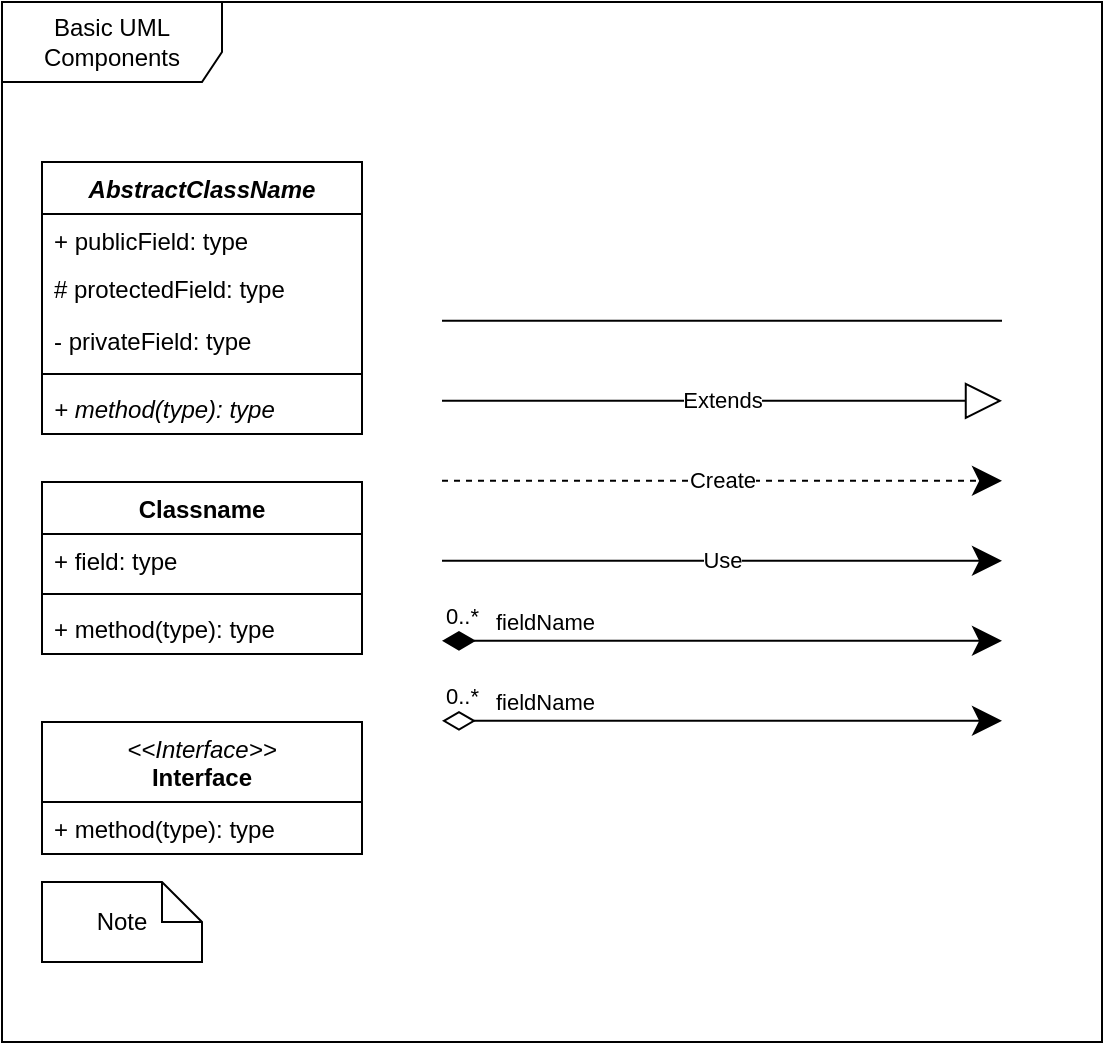 <mxfile version="22.1.16" type="device">
  <diagram name="Page-1" id="c4acf3e9-155e-7222-9cf6-157b1a14988f">
    <mxGraphModel dx="2074" dy="2297" grid="1" gridSize="10" guides="1" tooltips="1" connect="1" arrows="1" fold="1" page="1" pageScale="1" pageWidth="850" pageHeight="1100" background="none" math="0" shadow="0">
      <root>
        <mxCell id="0" />
        <mxCell id="1" parent="0" />
        <mxCell id="b37yQvhehZbOhli8LMTc-21" value="" style="group" parent="1" vertex="1" connectable="0">
          <mxGeometry x="160" y="-1080" width="550" height="520" as="geometry" />
        </mxCell>
        <mxCell id="nCatC-4cjdaNab20l5gE-1" value="Use" style="endArrow=classic;endSize=12;html=1;rounded=0;endFill=1;" parent="b37yQvhehZbOhli8LMTc-21" edge="1">
          <mxGeometry width="160" relative="1" as="geometry">
            <mxPoint x="220" y="279.43" as="sourcePoint" />
            <mxPoint x="500" y="279.43" as="targetPoint" />
          </mxGeometry>
        </mxCell>
        <mxCell id="nCatC-4cjdaNab20l5gE-2" value="Extends" style="endArrow=block;endSize=16;endFill=0;html=1;rounded=0;" parent="b37yQvhehZbOhli8LMTc-21" edge="1">
          <mxGeometry width="160" relative="1" as="geometry">
            <mxPoint x="220" y="199.43" as="sourcePoint" />
            <mxPoint x="500" y="199.43" as="targetPoint" />
          </mxGeometry>
        </mxCell>
        <mxCell id="nCatC-4cjdaNab20l5gE-5" value="Classname" style="swimlane;fontStyle=1;align=center;verticalAlign=top;childLayout=stackLayout;horizontal=1;startSize=26;horizontalStack=0;resizeParent=1;resizeParentMax=0;resizeLast=0;collapsible=1;marginBottom=0;whiteSpace=wrap;html=1;" parent="b37yQvhehZbOhli8LMTc-21" vertex="1">
          <mxGeometry x="20" y="240" width="160" height="86" as="geometry">
            <mxRectangle x="40" y="-440" width="100" height="30" as="alternateBounds" />
          </mxGeometry>
        </mxCell>
        <mxCell id="nCatC-4cjdaNab20l5gE-6" value="+ field: type" style="text;strokeColor=none;fillColor=none;align=left;verticalAlign=top;spacingLeft=4;spacingRight=4;overflow=hidden;rotatable=0;points=[[0,0.5],[1,0.5]];portConstraint=eastwest;whiteSpace=wrap;html=1;" parent="nCatC-4cjdaNab20l5gE-5" vertex="1">
          <mxGeometry y="26" width="160" height="26" as="geometry" />
        </mxCell>
        <mxCell id="nCatC-4cjdaNab20l5gE-7" value="" style="line;strokeWidth=1;fillColor=none;align=left;verticalAlign=middle;spacingTop=-1;spacingLeft=3;spacingRight=3;rotatable=0;labelPosition=right;points=[];portConstraint=eastwest;strokeColor=inherit;" parent="nCatC-4cjdaNab20l5gE-5" vertex="1">
          <mxGeometry y="52" width="160" height="8" as="geometry" />
        </mxCell>
        <mxCell id="nCatC-4cjdaNab20l5gE-8" value="+ method(type): type" style="text;strokeColor=none;fillColor=none;align=left;verticalAlign=top;spacingLeft=4;spacingRight=4;overflow=hidden;rotatable=0;points=[[0,0.5],[1,0.5]];portConstraint=eastwest;whiteSpace=wrap;html=1;" parent="nCatC-4cjdaNab20l5gE-5" vertex="1">
          <mxGeometry y="60" width="160" height="26" as="geometry" />
        </mxCell>
        <mxCell id="nCatC-4cjdaNab20l5gE-12" value="0..*" style="endArrow=classic;html=1;endSize=12;startArrow=diamondThin;startSize=14;startFill=0;edgeStyle=orthogonalEdgeStyle;align=left;verticalAlign=bottom;rounded=0;endFill=1;" parent="b37yQvhehZbOhli8LMTc-21" edge="1">
          <mxGeometry x="-1" y="3" relative="1" as="geometry">
            <mxPoint x="220" y="359.43" as="sourcePoint" />
            <mxPoint x="500" y="359.43" as="targetPoint" />
          </mxGeometry>
        </mxCell>
        <mxCell id="b37yQvhehZbOhli8LMTc-3" value="fieldName" style="edgeLabel;html=1;align=left;verticalAlign=middle;resizable=0;points=[];" parent="nCatC-4cjdaNab20l5gE-12" vertex="1" connectable="0">
          <mxGeometry x="-1" relative="1" as="geometry">
            <mxPoint x="25" y="-10" as="offset" />
          </mxGeometry>
        </mxCell>
        <mxCell id="nCatC-4cjdaNab20l5gE-13" value="0..*" style="endArrow=classic;html=1;endSize=12;startArrow=diamondThin;startSize=14;startFill=1;edgeStyle=orthogonalEdgeStyle;align=left;verticalAlign=bottom;rounded=0;endFill=1;" parent="b37yQvhehZbOhli8LMTc-21" edge="1">
          <mxGeometry x="-1" y="3" relative="1" as="geometry">
            <mxPoint x="220" y="319.43" as="sourcePoint" />
            <mxPoint x="500" y="319.43" as="targetPoint" />
            <mxPoint as="offset" />
          </mxGeometry>
        </mxCell>
        <mxCell id="b37yQvhehZbOhli8LMTc-2" value="fieldName" style="edgeLabel;html=1;align=left;verticalAlign=middle;resizable=0;points=[];" parent="nCatC-4cjdaNab20l5gE-13" vertex="1" connectable="0">
          <mxGeometry x="-1" relative="1" as="geometry">
            <mxPoint x="25" y="-10" as="offset" />
          </mxGeometry>
        </mxCell>
        <mxCell id="nCatC-4cjdaNab20l5gE-14" value="Create" style="endArrow=classic;endSize=12;dashed=1;html=1;rounded=0;endFill=1;" parent="b37yQvhehZbOhli8LMTc-21" edge="1">
          <mxGeometry width="160" relative="1" as="geometry">
            <mxPoint x="220" y="239.43" as="sourcePoint" />
            <mxPoint x="500" y="239.43" as="targetPoint" />
          </mxGeometry>
        </mxCell>
        <mxCell id="b37yQvhehZbOhli8LMTc-4" value="Note" style="shape=note;size=20;whiteSpace=wrap;html=1;" parent="b37yQvhehZbOhli8LMTc-21" vertex="1">
          <mxGeometry x="20" y="440" width="80" height="40" as="geometry" />
        </mxCell>
        <mxCell id="b37yQvhehZbOhli8LMTc-5" value="" style="endArrow=none;html=1;rounded=0;" parent="b37yQvhehZbOhli8LMTc-21" edge="1">
          <mxGeometry relative="1" as="geometry">
            <mxPoint x="220" y="159.43" as="sourcePoint" />
            <mxPoint x="500" y="159.43" as="targetPoint" />
          </mxGeometry>
        </mxCell>
        <mxCell id="b37yQvhehZbOhli8LMTc-7" value="&lt;i style=&quot;border-color: var(--border-color); font-weight: 400;&quot;&gt;&amp;lt;&amp;lt;Interface&amp;gt;&amp;gt;&lt;/i&gt;&lt;br&gt;Interface" style="swimlane;fontStyle=1;align=center;verticalAlign=top;childLayout=stackLayout;horizontal=1;startSize=40;horizontalStack=0;resizeParent=1;resizeParentMax=0;resizeLast=0;collapsible=1;marginBottom=0;whiteSpace=wrap;html=1;" parent="b37yQvhehZbOhli8LMTc-21" vertex="1">
          <mxGeometry x="20" y="360" width="160" height="66" as="geometry">
            <mxRectangle x="40" y="-320" width="110" height="40" as="alternateBounds" />
          </mxGeometry>
        </mxCell>
        <mxCell id="b37yQvhehZbOhli8LMTc-10" value="+ method(type): type" style="text;strokeColor=none;fillColor=none;align=left;verticalAlign=top;spacingLeft=4;spacingRight=4;overflow=hidden;rotatable=0;points=[[0,0.5],[1,0.5]];portConstraint=eastwest;whiteSpace=wrap;html=1;" parent="b37yQvhehZbOhli8LMTc-7" vertex="1">
          <mxGeometry y="40" width="160" height="26" as="geometry" />
        </mxCell>
        <mxCell id="b37yQvhehZbOhli8LMTc-14" value="&lt;i&gt;AbstractClassName&lt;/i&gt;" style="swimlane;fontStyle=1;align=center;verticalAlign=top;childLayout=stackLayout;horizontal=1;startSize=26;horizontalStack=0;resizeParent=1;resizeParentMax=0;resizeLast=0;collapsible=1;marginBottom=0;whiteSpace=wrap;html=1;" parent="b37yQvhehZbOhli8LMTc-21" vertex="1">
          <mxGeometry x="20" y="80" width="160" height="136" as="geometry">
            <mxRectangle x="40" y="-440" width="100" height="30" as="alternateBounds" />
          </mxGeometry>
        </mxCell>
        <mxCell id="b37yQvhehZbOhli8LMTc-15" value="+ publicField: type" style="text;strokeColor=none;fillColor=none;align=left;verticalAlign=top;spacingLeft=4;spacingRight=4;overflow=hidden;rotatable=0;points=[[0,0.5],[1,0.5]];portConstraint=eastwest;whiteSpace=wrap;html=1;" parent="b37yQvhehZbOhli8LMTc-14" vertex="1">
          <mxGeometry y="26" width="160" height="24" as="geometry" />
        </mxCell>
        <mxCell id="b37yQvhehZbOhli8LMTc-18" value="# protectedField: type" style="text;strokeColor=none;fillColor=none;align=left;verticalAlign=top;spacingLeft=4;spacingRight=4;overflow=hidden;rotatable=0;points=[[0,0.5],[1,0.5]];portConstraint=eastwest;whiteSpace=wrap;html=1;" parent="b37yQvhehZbOhli8LMTc-14" vertex="1">
          <mxGeometry y="50" width="160" height="26" as="geometry" />
        </mxCell>
        <mxCell id="b37yQvhehZbOhli8LMTc-19" value="- privateField: type" style="text;strokeColor=none;fillColor=none;align=left;verticalAlign=top;spacingLeft=4;spacingRight=4;overflow=hidden;rotatable=0;points=[[0,0.5],[1,0.5]];portConstraint=eastwest;whiteSpace=wrap;html=1;" parent="b37yQvhehZbOhli8LMTc-14" vertex="1">
          <mxGeometry y="76" width="160" height="26" as="geometry" />
        </mxCell>
        <mxCell id="b37yQvhehZbOhli8LMTc-16" value="" style="line;strokeWidth=1;fillColor=none;align=left;verticalAlign=middle;spacingTop=-1;spacingLeft=3;spacingRight=3;rotatable=0;labelPosition=right;points=[];portConstraint=eastwest;strokeColor=inherit;" parent="b37yQvhehZbOhli8LMTc-14" vertex="1">
          <mxGeometry y="102" width="160" height="8" as="geometry" />
        </mxCell>
        <mxCell id="b37yQvhehZbOhli8LMTc-17" value="&lt;i&gt;+ method(type): type&lt;/i&gt;" style="text;strokeColor=none;fillColor=none;align=left;verticalAlign=top;spacingLeft=4;spacingRight=4;overflow=hidden;rotatable=0;points=[[0,0.5],[1,0.5]];portConstraint=eastwest;whiteSpace=wrap;html=1;" parent="b37yQvhehZbOhli8LMTc-14" vertex="1">
          <mxGeometry y="110" width="160" height="26" as="geometry" />
        </mxCell>
        <mxCell id="b37yQvhehZbOhli8LMTc-20" value="Basic UML Components" style="shape=umlFrame;whiteSpace=wrap;html=1;pointerEvents=0;width=110;height=40;" parent="b37yQvhehZbOhli8LMTc-21" vertex="1">
          <mxGeometry width="550" height="520" as="geometry" />
        </mxCell>
      </root>
    </mxGraphModel>
  </diagram>
</mxfile>
